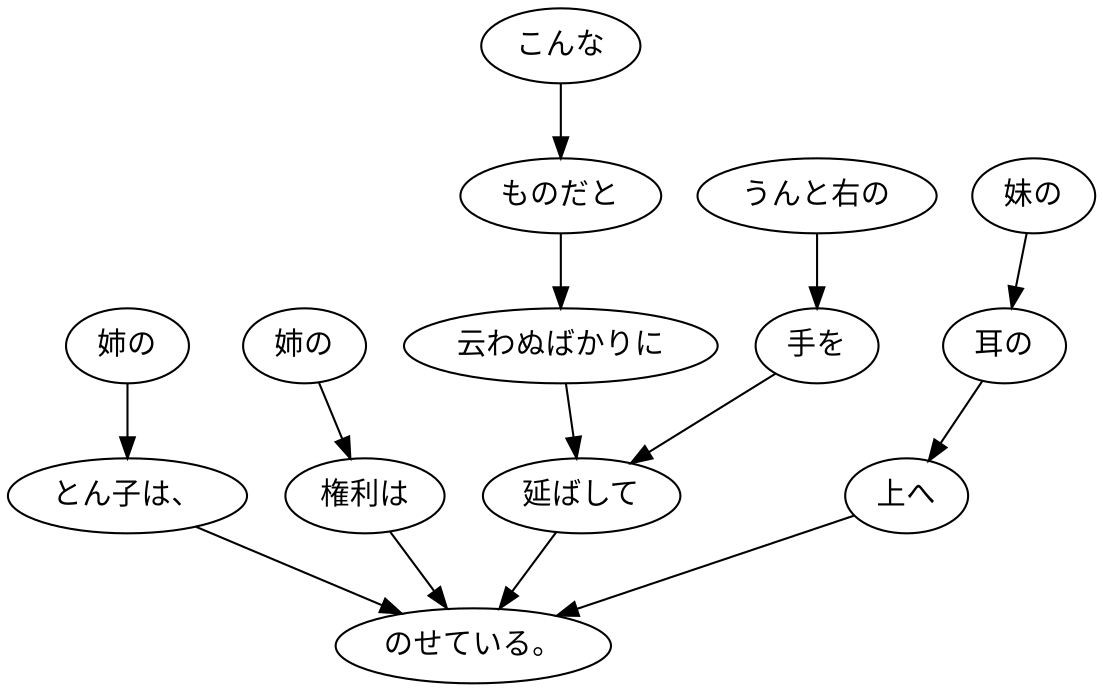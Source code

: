 digraph graph2692 {
	node0 [label="姉の"];
	node1 [label="とん子は、"];
	node2 [label="姉の"];
	node3 [label="権利は"];
	node4 [label="こんな"];
	node5 [label="ものだと"];
	node6 [label="云わぬばかりに"];
	node7 [label="うんと右の"];
	node8 [label="手を"];
	node9 [label="延ばして"];
	node10 [label="妹の"];
	node11 [label="耳の"];
	node12 [label="上へ"];
	node13 [label="のせている。"];
	node0 -> node1;
	node1 -> node13;
	node2 -> node3;
	node3 -> node13;
	node4 -> node5;
	node5 -> node6;
	node6 -> node9;
	node7 -> node8;
	node8 -> node9;
	node9 -> node13;
	node10 -> node11;
	node11 -> node12;
	node12 -> node13;
}
